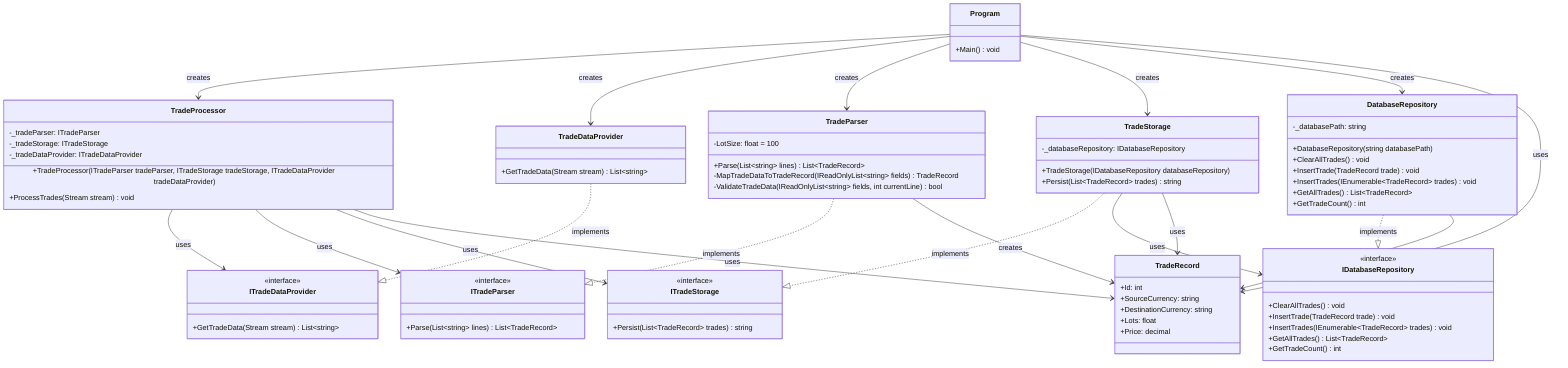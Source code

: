 classDiagram
    %% Interfaces
    class ITradeDataProvider {
        <<interface>>
        +GetTradeData(Stream stream) List~string~
    }
    
    class ITradeParser {
        <<interface>>
        +Parse(List~string~ lines) List~TradeRecord~
    }
    
    class ITradeStorage {
        <<interface>>
        +Persist(List~TradeRecord~ trades) string
    }
    
    class IDatabaseRepository {
        <<interface>>
        +ClearAllTrades() void
        +InsertTrade(TradeRecord trade) void
        +InsertTrades(IEnumerable~TradeRecord~ trades) void
        +GetAllTrades() List~TradeRecord~
        +GetTradeCount() int
    }
    
    %% Concrete Classes
    class TradeDataProvider {
        +GetTradeData(Stream stream) List~string~
    }
    
    class TradeParser {
        -LotSize: float = 100
        +Parse(List~string~ lines) List~TradeRecord~
        -MapTradeDataToTradeRecord(IReadOnlyList~string~ fields) TradeRecord
        -ValidateTradeData(IReadOnlyList~string~ fields, int currentLine) bool
    }
    
    class DatabaseRepository {
        -_databasePath: string
        +DatabaseRepository(string databasePath)
        +ClearAllTrades() void
        +InsertTrade(TradeRecord trade) void
        +InsertTrades(IEnumerable~TradeRecord~ trades) void
        +GetAllTrades() List~TradeRecord~
        +GetTradeCount() int
    }
    
    class TradeStorage {
        -_databaseRepository: IDatabaseRepository
        +TradeStorage(IDatabaseRepository databaseRepository)
        +Persist(List~TradeRecord~ trades) string
    }
    
    class TradeProcessor {
        -_tradeParser: ITradeParser
        -_tradeStorage: ITradeStorage
        -_tradeDataProvider: ITradeDataProvider
        +TradeProcessor(ITradeParser tradeParser, ITradeStorage tradeStorage, ITradeDataProvider tradeDataProvider)
        +ProcessTrades(Stream stream) void
    }
    
    class TradeRecord {
        +Id: int
        +SourceCurrency: string
        +DestinationCurrency: string
        +Lots: float
        +Price: decimal
    }
    
    class Program {
        +Main() void
    }
    
    %% Interface Implementations
    TradeDataProvider ..|> ITradeDataProvider : implements
    TradeParser ..|> ITradeParser : implements
    TradeStorage ..|> ITradeStorage : implements
    DatabaseRepository ..|> IDatabaseRepository : implements
    
    %% Dependencies (Dependency Injection)
    TradeProcessor --> ITradeDataProvider : uses
    TradeProcessor --> ITradeParser : uses
    TradeProcessor --> ITradeStorage : uses
    TradeStorage --> IDatabaseRepository : uses
    
    %% Object Creation/Usage
    TradeParser --> TradeRecord : creates
    TradeStorage --> TradeRecord : uses
    DatabaseRepository --> TradeRecord : uses
    TradeProcessor --> TradeRecord : uses
    
    %% Program Dependencies
    Program --> TradeProcessor : creates
    Program --> TradeDataProvider : creates
    Program --> TradeParser : creates
    Program --> TradeStorage : creates
    Program --> DatabaseRepository : creates
    Program --> TradeRecord : uses
    
    %% Styling
    classDef interface fill:#e1f5fe,stroke:#01579b
    classDef concrete fill:#f3e5f5,stroke:#4a148c
    classDef entity fill:#e8f5e8,stroke:#2e7d32
    classDef main fill:#fff3e0,stroke:#e65100

    class ITradeDataProvider:::interface
    class ITradeParser:::interface
    class ITradeStorage:::interface
    class IDatabaseRepository:::interface
    class TradeDataProvider:::concrete
    class TradeParser:::concrete
    class TradeStorage:::concrete
    class DatabaseRepository:::concrete
    class TradeProcessor:::concrete
    class TradeRecord:::entity
    class Program:::main